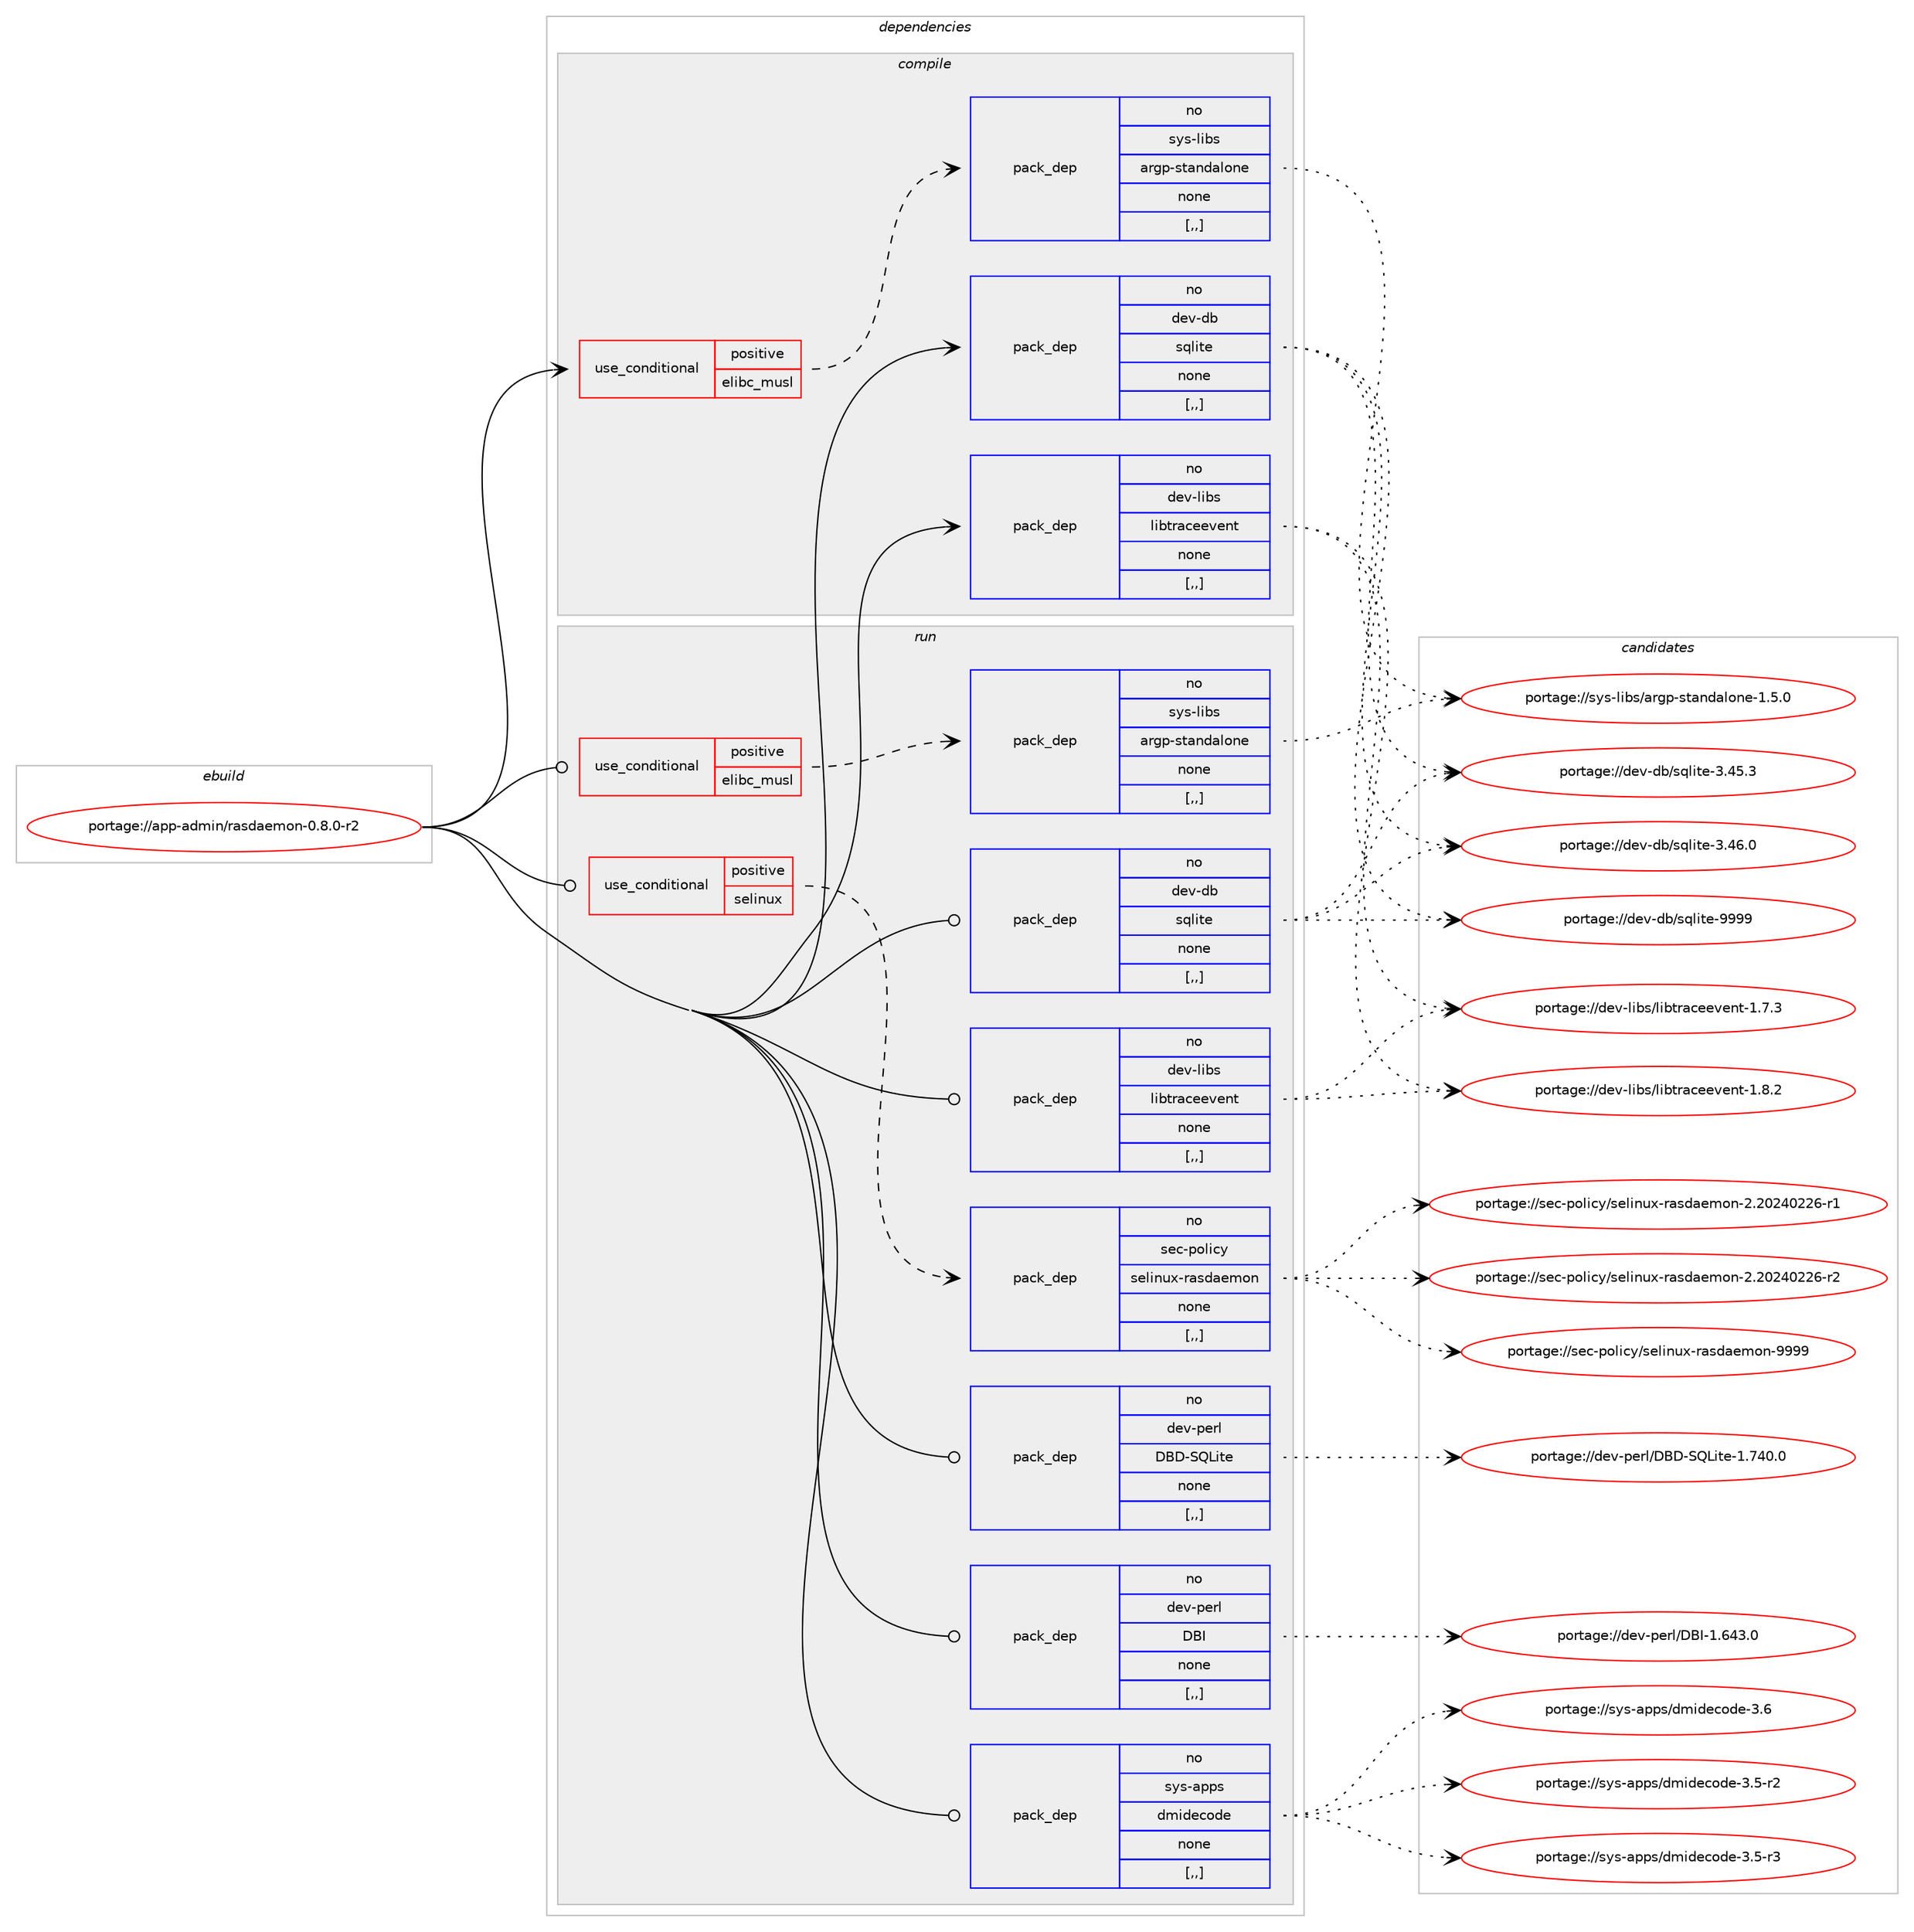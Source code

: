 digraph prolog {

# *************
# Graph options
# *************

newrank=true;
concentrate=true;
compound=true;
graph [rankdir=LR,fontname=Helvetica,fontsize=10,ranksep=1.5];#, ranksep=2.5, nodesep=0.2];
edge  [arrowhead=vee];
node  [fontname=Helvetica,fontsize=10];

# **********
# The ebuild
# **********

subgraph cluster_leftcol {
color=gray;
rank=same;
label=<<i>ebuild</i>>;
id [label="portage://app-admin/rasdaemon-0.8.0-r2", color=red, width=4, href="../app-admin/rasdaemon-0.8.0-r2.svg"];
}

# ****************
# The dependencies
# ****************

subgraph cluster_midcol {
color=gray;
label=<<i>dependencies</i>>;
subgraph cluster_compile {
fillcolor="#eeeeee";
style=filled;
label=<<i>compile</i>>;
subgraph cond858 {
dependency3883 [label=<<TABLE BORDER="0" CELLBORDER="1" CELLSPACING="0" CELLPADDING="4"><TR><TD ROWSPAN="3" CELLPADDING="10">use_conditional</TD></TR><TR><TD>positive</TD></TR><TR><TD>elibc_musl</TD></TR></TABLE>>, shape=none, color=red];
subgraph pack3007 {
dependency3884 [label=<<TABLE BORDER="0" CELLBORDER="1" CELLSPACING="0" CELLPADDING="4" WIDTH="220"><TR><TD ROWSPAN="6" CELLPADDING="30">pack_dep</TD></TR><TR><TD WIDTH="110">no</TD></TR><TR><TD>sys-libs</TD></TR><TR><TD>argp-standalone</TD></TR><TR><TD>none</TD></TR><TR><TD>[,,]</TD></TR></TABLE>>, shape=none, color=blue];
}
dependency3883:e -> dependency3884:w [weight=20,style="dashed",arrowhead="vee"];
}
id:e -> dependency3883:w [weight=20,style="solid",arrowhead="vee"];
subgraph pack3008 {
dependency3885 [label=<<TABLE BORDER="0" CELLBORDER="1" CELLSPACING="0" CELLPADDING="4" WIDTH="220"><TR><TD ROWSPAN="6" CELLPADDING="30">pack_dep</TD></TR><TR><TD WIDTH="110">no</TD></TR><TR><TD>dev-db</TD></TR><TR><TD>sqlite</TD></TR><TR><TD>none</TD></TR><TR><TD>[,,]</TD></TR></TABLE>>, shape=none, color=blue];
}
id:e -> dependency3885:w [weight=20,style="solid",arrowhead="vee"];
subgraph pack3009 {
dependency3886 [label=<<TABLE BORDER="0" CELLBORDER="1" CELLSPACING="0" CELLPADDING="4" WIDTH="220"><TR><TD ROWSPAN="6" CELLPADDING="30">pack_dep</TD></TR><TR><TD WIDTH="110">no</TD></TR><TR><TD>dev-libs</TD></TR><TR><TD>libtraceevent</TD></TR><TR><TD>none</TD></TR><TR><TD>[,,]</TD></TR></TABLE>>, shape=none, color=blue];
}
id:e -> dependency3886:w [weight=20,style="solid",arrowhead="vee"];
}
subgraph cluster_compileandrun {
fillcolor="#eeeeee";
style=filled;
label=<<i>compile and run</i>>;
}
subgraph cluster_run {
fillcolor="#eeeeee";
style=filled;
label=<<i>run</i>>;
subgraph cond859 {
dependency3887 [label=<<TABLE BORDER="0" CELLBORDER="1" CELLSPACING="0" CELLPADDING="4"><TR><TD ROWSPAN="3" CELLPADDING="10">use_conditional</TD></TR><TR><TD>positive</TD></TR><TR><TD>elibc_musl</TD></TR></TABLE>>, shape=none, color=red];
subgraph pack3010 {
dependency3888 [label=<<TABLE BORDER="0" CELLBORDER="1" CELLSPACING="0" CELLPADDING="4" WIDTH="220"><TR><TD ROWSPAN="6" CELLPADDING="30">pack_dep</TD></TR><TR><TD WIDTH="110">no</TD></TR><TR><TD>sys-libs</TD></TR><TR><TD>argp-standalone</TD></TR><TR><TD>none</TD></TR><TR><TD>[,,]</TD></TR></TABLE>>, shape=none, color=blue];
}
dependency3887:e -> dependency3888:w [weight=20,style="dashed",arrowhead="vee"];
}
id:e -> dependency3887:w [weight=20,style="solid",arrowhead="odot"];
subgraph cond860 {
dependency3889 [label=<<TABLE BORDER="0" CELLBORDER="1" CELLSPACING="0" CELLPADDING="4"><TR><TD ROWSPAN="3" CELLPADDING="10">use_conditional</TD></TR><TR><TD>positive</TD></TR><TR><TD>selinux</TD></TR></TABLE>>, shape=none, color=red];
subgraph pack3011 {
dependency3890 [label=<<TABLE BORDER="0" CELLBORDER="1" CELLSPACING="0" CELLPADDING="4" WIDTH="220"><TR><TD ROWSPAN="6" CELLPADDING="30">pack_dep</TD></TR><TR><TD WIDTH="110">no</TD></TR><TR><TD>sec-policy</TD></TR><TR><TD>selinux-rasdaemon</TD></TR><TR><TD>none</TD></TR><TR><TD>[,,]</TD></TR></TABLE>>, shape=none, color=blue];
}
dependency3889:e -> dependency3890:w [weight=20,style="dashed",arrowhead="vee"];
}
id:e -> dependency3889:w [weight=20,style="solid",arrowhead="odot"];
subgraph pack3012 {
dependency3891 [label=<<TABLE BORDER="0" CELLBORDER="1" CELLSPACING="0" CELLPADDING="4" WIDTH="220"><TR><TD ROWSPAN="6" CELLPADDING="30">pack_dep</TD></TR><TR><TD WIDTH="110">no</TD></TR><TR><TD>dev-db</TD></TR><TR><TD>sqlite</TD></TR><TR><TD>none</TD></TR><TR><TD>[,,]</TD></TR></TABLE>>, shape=none, color=blue];
}
id:e -> dependency3891:w [weight=20,style="solid",arrowhead="odot"];
subgraph pack3013 {
dependency3892 [label=<<TABLE BORDER="0" CELLBORDER="1" CELLSPACING="0" CELLPADDING="4" WIDTH="220"><TR><TD ROWSPAN="6" CELLPADDING="30">pack_dep</TD></TR><TR><TD WIDTH="110">no</TD></TR><TR><TD>dev-libs</TD></TR><TR><TD>libtraceevent</TD></TR><TR><TD>none</TD></TR><TR><TD>[,,]</TD></TR></TABLE>>, shape=none, color=blue];
}
id:e -> dependency3892:w [weight=20,style="solid",arrowhead="odot"];
subgraph pack3014 {
dependency3893 [label=<<TABLE BORDER="0" CELLBORDER="1" CELLSPACING="0" CELLPADDING="4" WIDTH="220"><TR><TD ROWSPAN="6" CELLPADDING="30">pack_dep</TD></TR><TR><TD WIDTH="110">no</TD></TR><TR><TD>dev-perl</TD></TR><TR><TD>DBD-SQLite</TD></TR><TR><TD>none</TD></TR><TR><TD>[,,]</TD></TR></TABLE>>, shape=none, color=blue];
}
id:e -> dependency3893:w [weight=20,style="solid",arrowhead="odot"];
subgraph pack3015 {
dependency3894 [label=<<TABLE BORDER="0" CELLBORDER="1" CELLSPACING="0" CELLPADDING="4" WIDTH="220"><TR><TD ROWSPAN="6" CELLPADDING="30">pack_dep</TD></TR><TR><TD WIDTH="110">no</TD></TR><TR><TD>dev-perl</TD></TR><TR><TD>DBI</TD></TR><TR><TD>none</TD></TR><TR><TD>[,,]</TD></TR></TABLE>>, shape=none, color=blue];
}
id:e -> dependency3894:w [weight=20,style="solid",arrowhead="odot"];
subgraph pack3016 {
dependency3895 [label=<<TABLE BORDER="0" CELLBORDER="1" CELLSPACING="0" CELLPADDING="4" WIDTH="220"><TR><TD ROWSPAN="6" CELLPADDING="30">pack_dep</TD></TR><TR><TD WIDTH="110">no</TD></TR><TR><TD>sys-apps</TD></TR><TR><TD>dmidecode</TD></TR><TR><TD>none</TD></TR><TR><TD>[,,]</TD></TR></TABLE>>, shape=none, color=blue];
}
id:e -> dependency3895:w [weight=20,style="solid",arrowhead="odot"];
}
}

# **************
# The candidates
# **************

subgraph cluster_choices {
rank=same;
color=gray;
label=<<i>candidates</i>>;

subgraph choice3007 {
color=black;
nodesep=1;
choice11512111545108105981154797114103112451151169711010097108111110101454946534648 [label="portage://sys-libs/argp-standalone-1.5.0", color=red, width=4,href="../sys-libs/argp-standalone-1.5.0.svg"];
dependency3884:e -> choice11512111545108105981154797114103112451151169711010097108111110101454946534648:w [style=dotted,weight="100"];
}
subgraph choice3008 {
color=black;
nodesep=1;
choice10010111845100984711511310810511610145514652534651 [label="portage://dev-db/sqlite-3.45.3", color=red, width=4,href="../dev-db/sqlite-3.45.3.svg"];
choice10010111845100984711511310810511610145514652544648 [label="portage://dev-db/sqlite-3.46.0", color=red, width=4,href="../dev-db/sqlite-3.46.0.svg"];
choice1001011184510098471151131081051161014557575757 [label="portage://dev-db/sqlite-9999", color=red, width=4,href="../dev-db/sqlite-9999.svg"];
dependency3885:e -> choice10010111845100984711511310810511610145514652534651:w [style=dotted,weight="100"];
dependency3885:e -> choice10010111845100984711511310810511610145514652544648:w [style=dotted,weight="100"];
dependency3885:e -> choice1001011184510098471151131081051161014557575757:w [style=dotted,weight="100"];
}
subgraph choice3009 {
color=black;
nodesep=1;
choice100101118451081059811547108105981161149799101101118101110116454946554651 [label="portage://dev-libs/libtraceevent-1.7.3", color=red, width=4,href="../dev-libs/libtraceevent-1.7.3.svg"];
choice100101118451081059811547108105981161149799101101118101110116454946564650 [label="portage://dev-libs/libtraceevent-1.8.2", color=red, width=4,href="../dev-libs/libtraceevent-1.8.2.svg"];
dependency3886:e -> choice100101118451081059811547108105981161149799101101118101110116454946554651:w [style=dotted,weight="100"];
dependency3886:e -> choice100101118451081059811547108105981161149799101101118101110116454946564650:w [style=dotted,weight="100"];
}
subgraph choice3010 {
color=black;
nodesep=1;
choice11512111545108105981154797114103112451151169711010097108111110101454946534648 [label="portage://sys-libs/argp-standalone-1.5.0", color=red, width=4,href="../sys-libs/argp-standalone-1.5.0.svg"];
dependency3888:e -> choice11512111545108105981154797114103112451151169711010097108111110101454946534648:w [style=dotted,weight="100"];
}
subgraph choice3011 {
color=black;
nodesep=1;
choice1151019945112111108105991214711510110810511011712045114971151009710110911111045504650485052485050544511449 [label="portage://sec-policy/selinux-rasdaemon-2.20240226-r1", color=red, width=4,href="../sec-policy/selinux-rasdaemon-2.20240226-r1.svg"];
choice1151019945112111108105991214711510110810511011712045114971151009710110911111045504650485052485050544511450 [label="portage://sec-policy/selinux-rasdaemon-2.20240226-r2", color=red, width=4,href="../sec-policy/selinux-rasdaemon-2.20240226-r2.svg"];
choice115101994511211110810599121471151011081051101171204511497115100971011091111104557575757 [label="portage://sec-policy/selinux-rasdaemon-9999", color=red, width=4,href="../sec-policy/selinux-rasdaemon-9999.svg"];
dependency3890:e -> choice1151019945112111108105991214711510110810511011712045114971151009710110911111045504650485052485050544511449:w [style=dotted,weight="100"];
dependency3890:e -> choice1151019945112111108105991214711510110810511011712045114971151009710110911111045504650485052485050544511450:w [style=dotted,weight="100"];
dependency3890:e -> choice115101994511211110810599121471151011081051101171204511497115100971011091111104557575757:w [style=dotted,weight="100"];
}
subgraph choice3012 {
color=black;
nodesep=1;
choice10010111845100984711511310810511610145514652534651 [label="portage://dev-db/sqlite-3.45.3", color=red, width=4,href="../dev-db/sqlite-3.45.3.svg"];
choice10010111845100984711511310810511610145514652544648 [label="portage://dev-db/sqlite-3.46.0", color=red, width=4,href="../dev-db/sqlite-3.46.0.svg"];
choice1001011184510098471151131081051161014557575757 [label="portage://dev-db/sqlite-9999", color=red, width=4,href="../dev-db/sqlite-9999.svg"];
dependency3891:e -> choice10010111845100984711511310810511610145514652534651:w [style=dotted,weight="100"];
dependency3891:e -> choice10010111845100984711511310810511610145514652544648:w [style=dotted,weight="100"];
dependency3891:e -> choice1001011184510098471151131081051161014557575757:w [style=dotted,weight="100"];
}
subgraph choice3013 {
color=black;
nodesep=1;
choice100101118451081059811547108105981161149799101101118101110116454946554651 [label="portage://dev-libs/libtraceevent-1.7.3", color=red, width=4,href="../dev-libs/libtraceevent-1.7.3.svg"];
choice100101118451081059811547108105981161149799101101118101110116454946564650 [label="portage://dev-libs/libtraceevent-1.8.2", color=red, width=4,href="../dev-libs/libtraceevent-1.8.2.svg"];
dependency3892:e -> choice100101118451081059811547108105981161149799101101118101110116454946554651:w [style=dotted,weight="100"];
dependency3892:e -> choice100101118451081059811547108105981161149799101101118101110116454946564650:w [style=dotted,weight="100"];
}
subgraph choice3014 {
color=black;
nodesep=1;
choice1001011184511210111410847686668458381761051161014549465552484648 [label="portage://dev-perl/DBD-SQLite-1.740.0", color=red, width=4,href="../dev-perl/DBD-SQLite-1.740.0.svg"];
dependency3893:e -> choice1001011184511210111410847686668458381761051161014549465552484648:w [style=dotted,weight="100"];
}
subgraph choice3015 {
color=black;
nodesep=1;
choice10010111845112101114108476866734549465452514648 [label="portage://dev-perl/DBI-1.643.0", color=red, width=4,href="../dev-perl/DBI-1.643.0.svg"];
dependency3894:e -> choice10010111845112101114108476866734549465452514648:w [style=dotted,weight="100"];
}
subgraph choice3016 {
color=black;
nodesep=1;
choice11512111545971121121154710010910510010199111100101455146534511450 [label="portage://sys-apps/dmidecode-3.5-r2", color=red, width=4,href="../sys-apps/dmidecode-3.5-r2.svg"];
choice11512111545971121121154710010910510010199111100101455146534511451 [label="portage://sys-apps/dmidecode-3.5-r3", color=red, width=4,href="../sys-apps/dmidecode-3.5-r3.svg"];
choice1151211154597112112115471001091051001019911110010145514654 [label="portage://sys-apps/dmidecode-3.6", color=red, width=4,href="../sys-apps/dmidecode-3.6.svg"];
dependency3895:e -> choice11512111545971121121154710010910510010199111100101455146534511450:w [style=dotted,weight="100"];
dependency3895:e -> choice11512111545971121121154710010910510010199111100101455146534511451:w [style=dotted,weight="100"];
dependency3895:e -> choice1151211154597112112115471001091051001019911110010145514654:w [style=dotted,weight="100"];
}
}

}

